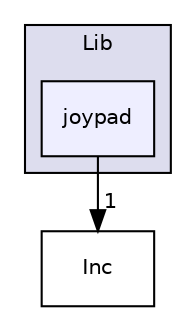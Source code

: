 digraph "Core/Lib/joypad" {
  compound=true
  node [ fontsize="10", fontname="Helvetica"];
  edge [ labelfontsize="10", labelfontname="Helvetica"];
  subgraph clusterdir_76661cdef7ea13abcd4b310fe69c6298 {
    graph [ bgcolor="#ddddee", pencolor="black", label="Lib" fontname="Helvetica", fontsize="10", URL="dir_76661cdef7ea13abcd4b310fe69c6298.html"]
  dir_b0f429fd0df5e0fb2fed3c88361fb712 [shape=box, label="joypad", style="filled", fillcolor="#eeeeff", pencolor="black", URL="dir_b0f429fd0df5e0fb2fed3c88361fb712.html"];
  }
  dir_e2489e887f17afa3cbc07a4ec152cdd2 [shape=box label="Inc" URL="dir_e2489e887f17afa3cbc07a4ec152cdd2.html"];
  dir_b0f429fd0df5e0fb2fed3c88361fb712->dir_e2489e887f17afa3cbc07a4ec152cdd2 [headlabel="1", labeldistance=1.5 headhref="dir_000003_000001.html"];
}
